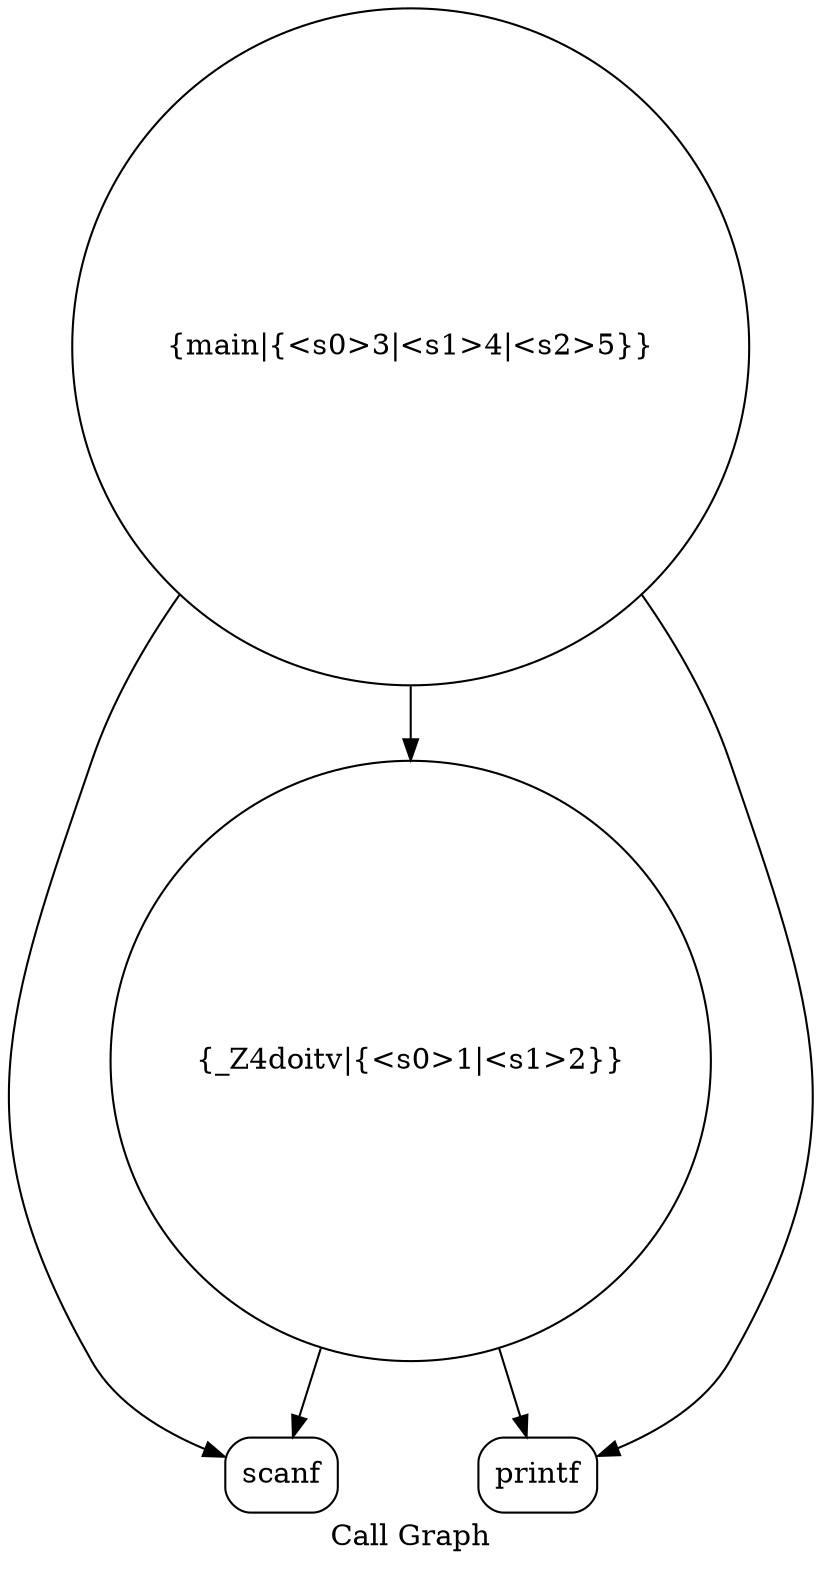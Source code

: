 digraph "Call Graph" {
	label="Call Graph";

	Node0x55c6c3993270 [shape=record,shape=circle,label="{_Z4doitv|{<s0>1|<s1>2}}"];
	Node0x55c6c3993270:s0 -> Node0x55c6c3993700[color=black];
	Node0x55c6c3993270:s1 -> Node0x55c6c3993780[color=black];
	Node0x55c6c3993780 [shape=record,shape=Mrecord,label="{printf}"];
	Node0x55c6c3993700 [shape=record,shape=Mrecord,label="{scanf}"];
	Node0x55c6c3993800 [shape=record,shape=circle,label="{main|{<s0>3|<s1>4|<s2>5}}"];
	Node0x55c6c3993800:s0 -> Node0x55c6c3993700[color=black];
	Node0x55c6c3993800:s1 -> Node0x55c6c3993780[color=black];
	Node0x55c6c3993800:s2 -> Node0x55c6c3993270[color=black];
}
